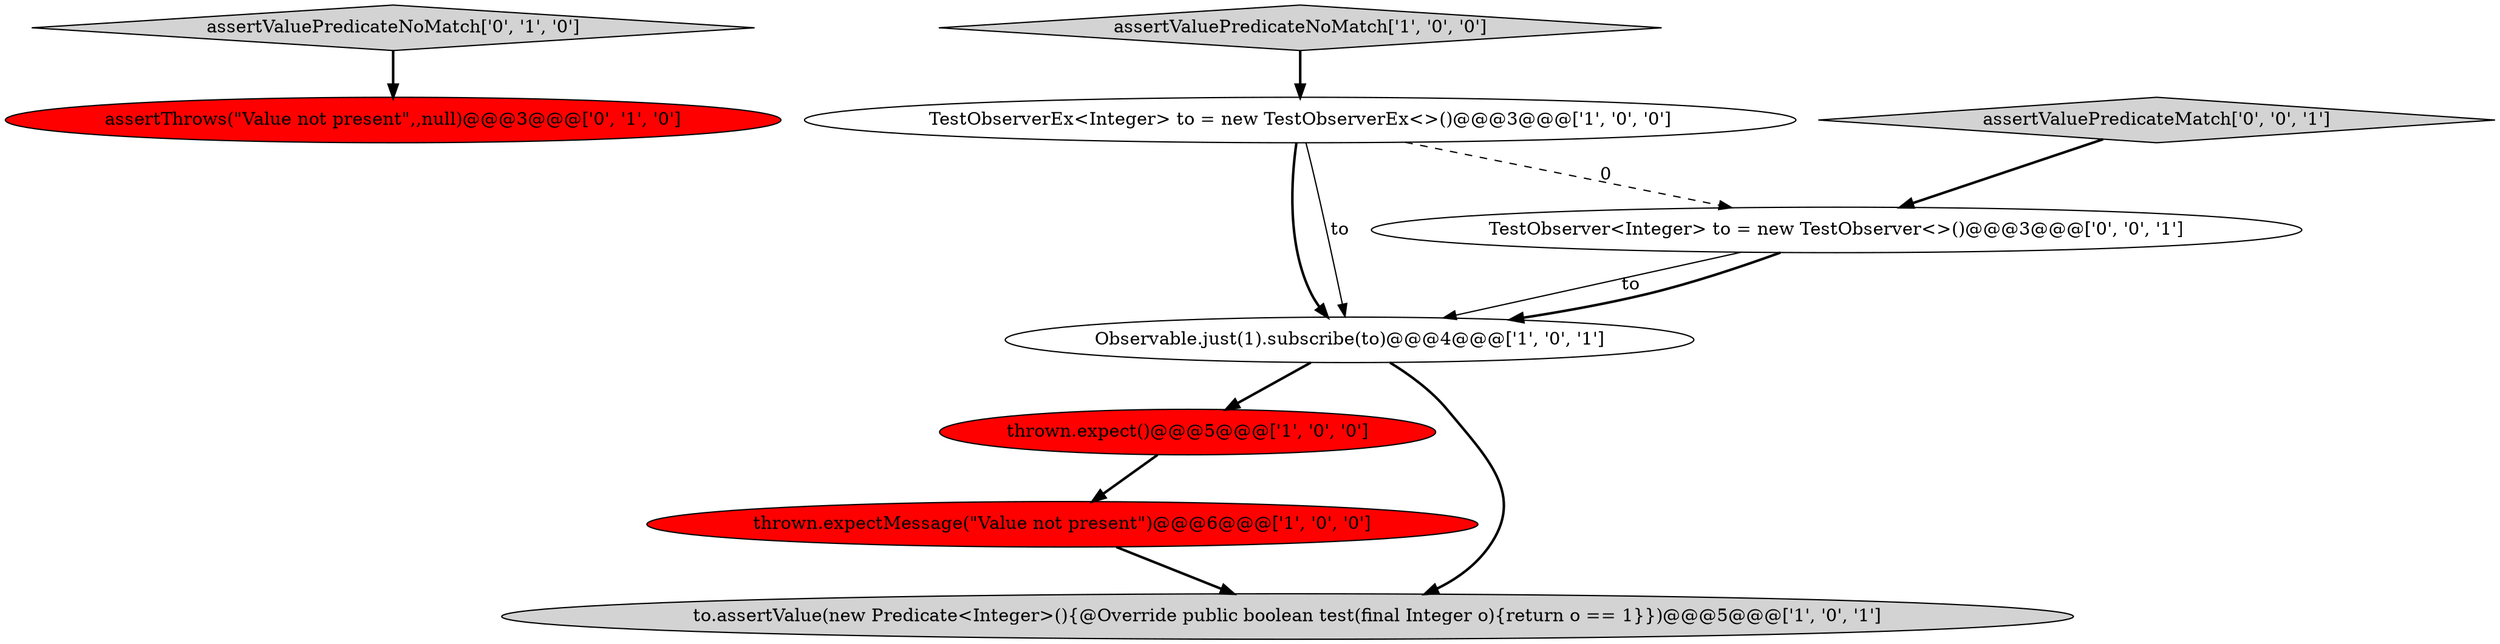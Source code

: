 digraph {
7 [style = filled, label = "assertThrows(\"Value not present\",,null)@@@3@@@['0', '1', '0']", fillcolor = red, shape = ellipse image = "AAA1AAABBB2BBB"];
5 [style = filled, label = "assertValuePredicateNoMatch['1', '0', '0']", fillcolor = lightgray, shape = diamond image = "AAA0AAABBB1BBB"];
6 [style = filled, label = "assertValuePredicateNoMatch['0', '1', '0']", fillcolor = lightgray, shape = diamond image = "AAA0AAABBB2BBB"];
3 [style = filled, label = "Observable.just(1).subscribe(to)@@@4@@@['1', '0', '1']", fillcolor = white, shape = ellipse image = "AAA0AAABBB1BBB"];
9 [style = filled, label = "assertValuePredicateMatch['0', '0', '1']", fillcolor = lightgray, shape = diamond image = "AAA0AAABBB3BBB"];
2 [style = filled, label = "thrown.expect()@@@5@@@['1', '0', '0']", fillcolor = red, shape = ellipse image = "AAA1AAABBB1BBB"];
8 [style = filled, label = "TestObserver<Integer> to = new TestObserver<>()@@@3@@@['0', '0', '1']", fillcolor = white, shape = ellipse image = "AAA0AAABBB3BBB"];
4 [style = filled, label = "to.assertValue(new Predicate<Integer>(){@Override public boolean test(final Integer o){return o == 1}})@@@5@@@['1', '0', '1']", fillcolor = lightgray, shape = ellipse image = "AAA0AAABBB1BBB"];
0 [style = filled, label = "thrown.expectMessage(\"Value not present\")@@@6@@@['1', '0', '0']", fillcolor = red, shape = ellipse image = "AAA1AAABBB1BBB"];
1 [style = filled, label = "TestObserverEx<Integer> to = new TestObserverEx<>()@@@3@@@['1', '0', '0']", fillcolor = white, shape = ellipse image = "AAA0AAABBB1BBB"];
1->3 [style = bold, label=""];
5->1 [style = bold, label=""];
1->8 [style = dashed, label="0"];
2->0 [style = bold, label=""];
3->2 [style = bold, label=""];
6->7 [style = bold, label=""];
1->3 [style = solid, label="to"];
9->8 [style = bold, label=""];
0->4 [style = bold, label=""];
3->4 [style = bold, label=""];
8->3 [style = solid, label="to"];
8->3 [style = bold, label=""];
}
